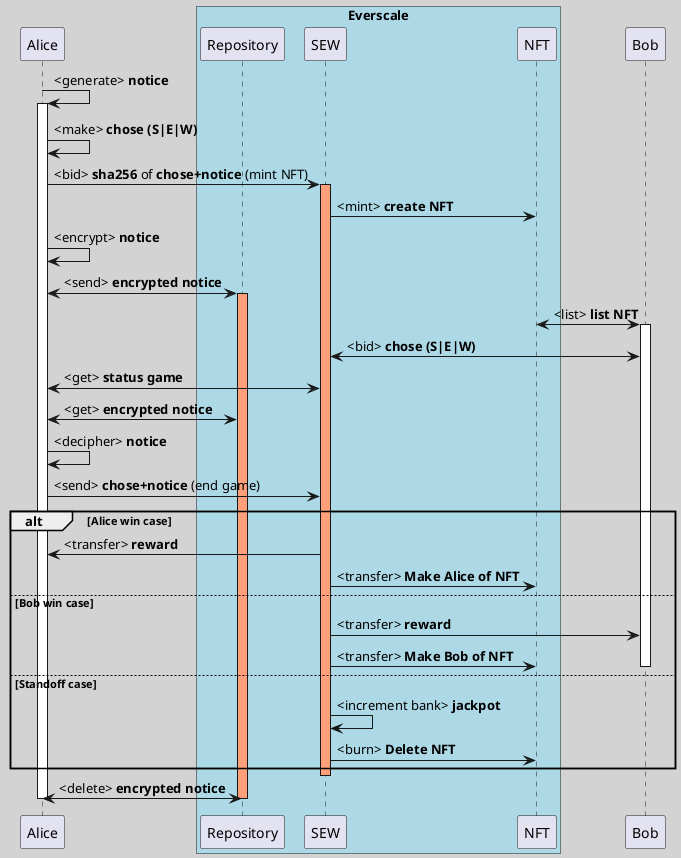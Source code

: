 @startuml
skinparam shadowing false
skinparam backgroundColor #LightGrey
skinparam handwritten false

participant Alice

box "Everscale" #LightBlue
participant Repository
participant SEW
participant NFT
end box

participant Bob

Alice -> Alice: <generate> **notice**
activate Alice
Alice -> Alice: <make> **chose (S|E|W)**
Alice -> SEW: <bid> **sha256** of **chose+notice** (mint NFT)
activate SEW #LightSalmon
SEW -> NFT: <mint> **create NFT**
Alice -> Alice: <encrypt> **notice**
Alice <-> Repository: <send> **encrypted notice**
activate Repository #LightSalmon
Bob <-> NFT: <list> **list NFT**
activate Bob
Bob <-> SEW: <bid> **chose (S|E|W)**
Alice <-> SEW: <get> **status game**

Alice <-> Repository: <get> **encrypted notice**
Alice -> Alice: <decipher> **notice**
Alice -> SEW: <send> **chose+notice** (end game)

alt Alice win case
    SEW -> Alice: <transfer> **reward**
    SEW -> NFT: <transfer> **Make Alice of NFT**
else Bob win case
    SEW -> Bob: <transfer> **reward**
    SEW -> NFT: <transfer> **Make Bob of NFT**
    deactivate Bob
else Standoff case
    SEW -> SEW: <increment bank> **jackpot**
    SEW -> NFT: <burn> **Delete NFT**
end

deactivate SEW
Alice <-> Repository: <delete> **encrypted notice**
deactivate Alice
deactivate Repository
@enduml
